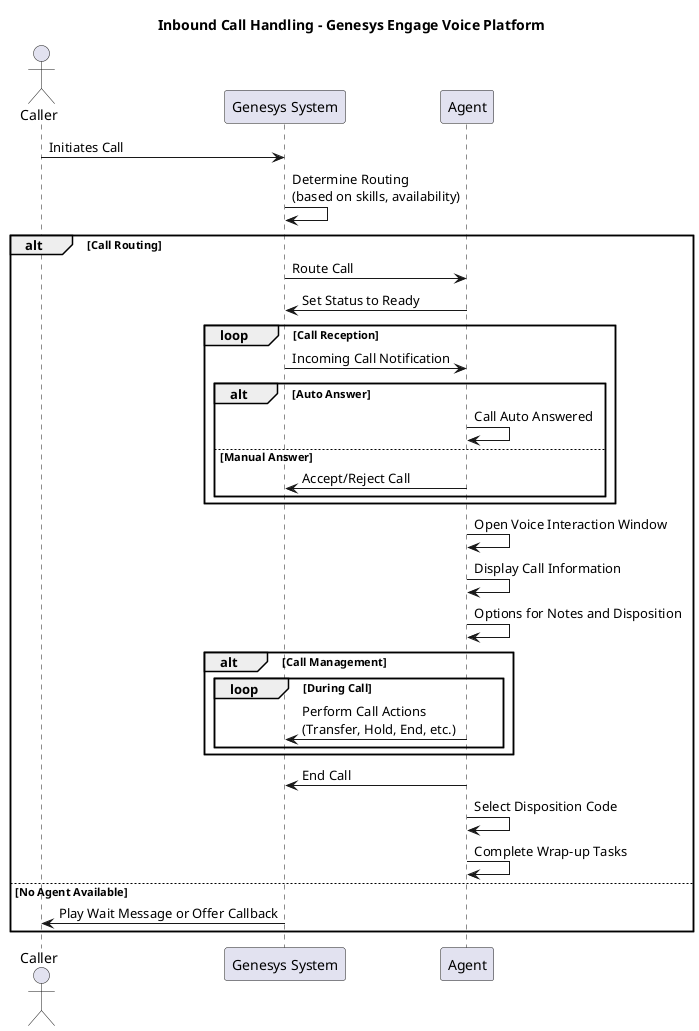 @startuml
title Inbound Call Handling - Genesys Engage Voice Platform

actor Caller
participant "Genesys System" as System
participant "Agent"

Caller -> System: Initiates Call
System -> System: Determine Routing\n(based on skills, availability)
alt Call Routing
    System -> Agent: Route Call
    Agent -> System: Set Status to Ready
    loop Call Reception
        System -> Agent: Incoming Call Notification
        alt Auto Answer
            Agent -> Agent: Call Auto Answered
        else Manual Answer
            Agent -> System: Accept/Reject Call
        end
    end
    Agent -> Agent: Open Voice Interaction Window
    Agent -> Agent: Display Call Information
    Agent -> Agent: Options for Notes and Disposition
    alt Call Management
        loop During Call
            Agent -> System: Perform Call Actions\n(Transfer, Hold, End, etc.)
        end
    end
    Agent -> System: End Call
    Agent -> Agent: Select Disposition Code
    Agent -> Agent: Complete Wrap-up Tasks
else No Agent Available
    System -> Caller: Play Wait Message or Offer Callback
end

@enduml